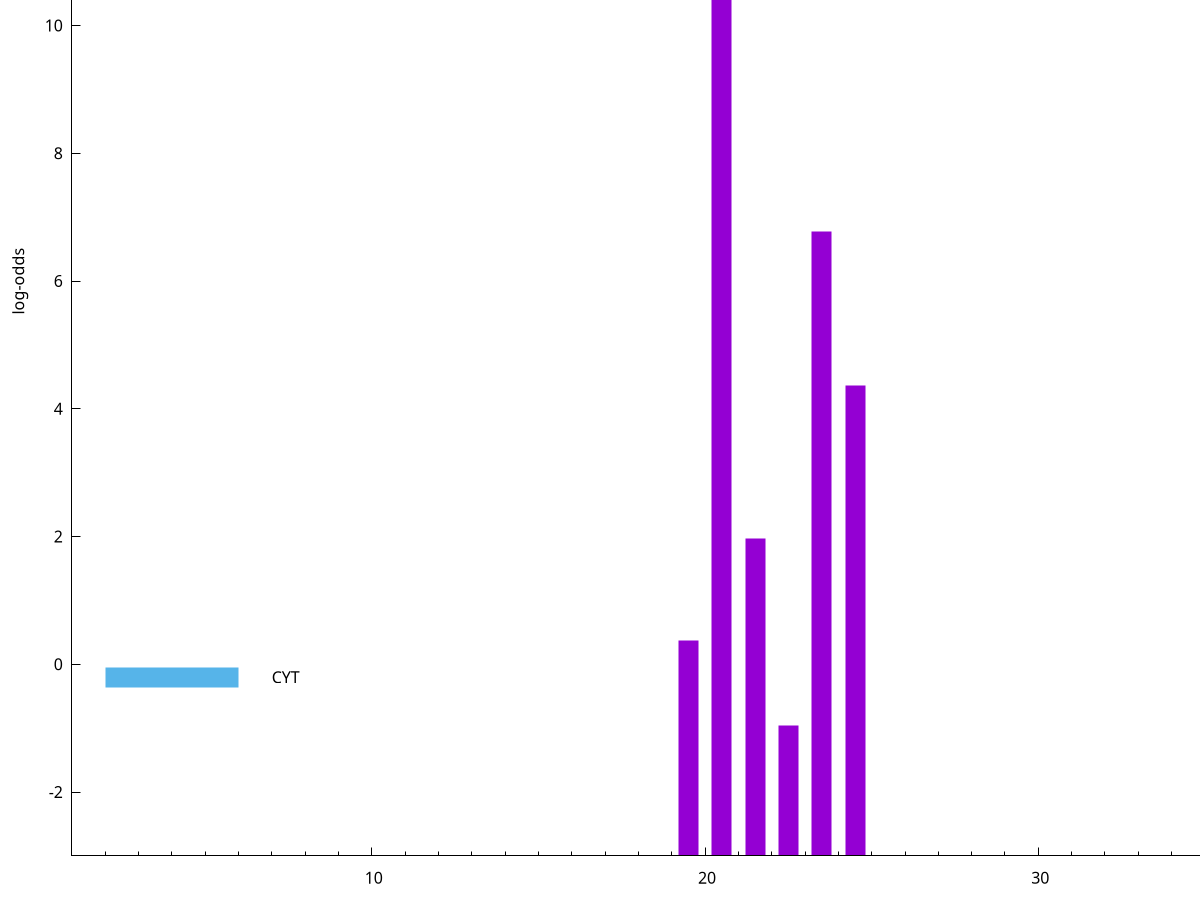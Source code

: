 set title "LipoP predictions for SRR3996258.gff"
set size 2., 1.4
set xrange [1:70] 
set mxtics 10
set yrange [-3:15]
set y2range [0:18]
set ylabel "log-odds"
set term postscript eps color solid "Helvetica" 30
set output "SRR3996258.gff17.eps"
set arrow from 2,13.0104 to 6,13.0104 nohead lt 1 lw 20
set label "SpI" at 7,13.0104
set arrow from 2,-0.200913 to 6,-0.200913 nohead lt 3 lw 20
set label "CYT" at 7,-0.200913
set arrow from 2,13.0104 to 6,13.0104 nohead lt 1 lw 20
set label "SpI" at 7,13.0104
# NOTE: The scores below are the log-odds scores with the threshold
# NOTE: subtracted (a hack to make gnuplot make the histogram all
# NOTE: look nice).
plot "-" axes x1y2 title "" with impulses lt 1 lw 20
20.500000 15.986400
23.500000 9.778010
24.500000 7.371600
21.500000 4.970950
19.500000 3.370048
22.500000 2.046216
e
exit
